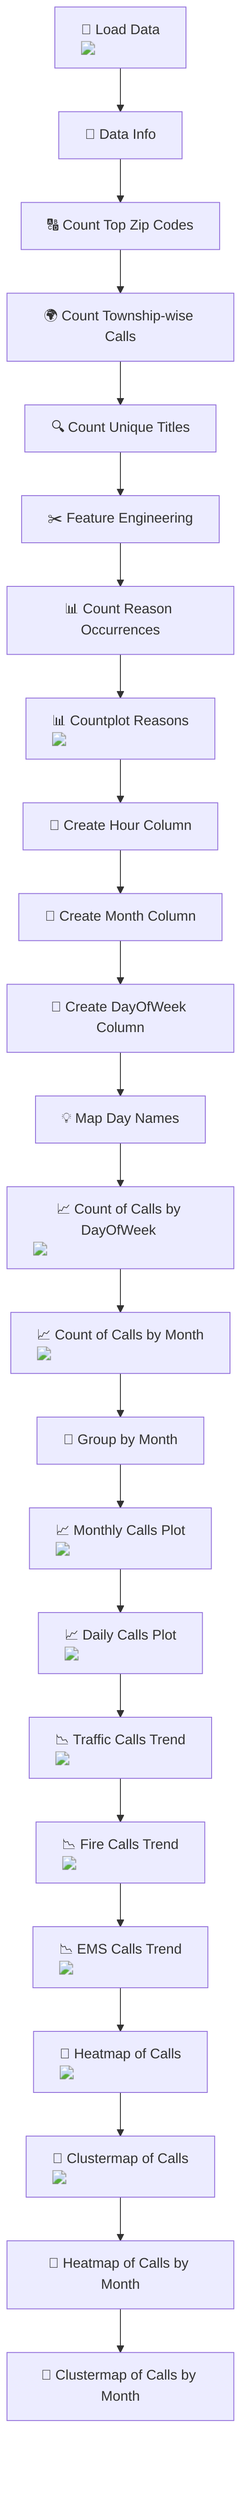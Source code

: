 graph TD;
    A["📂 Load Data <img src='../input/montcoalert/911.csv' /> "] --> B["🧾 Data Info"];
    B --> C["🔠 Count Top Zip Codes"];
    C --> D["🌍 Count Township-wise Calls"];
    D --> E["🔍 Count Unique Titles"];
    E --> F["✂️ Feature Engineering"];
    F --> G["📊 Count Reason Occurrences"];
    G --> H["📊 Countplot Reasons <img src='dummy_plots/countplot_template.svg' /> "];
    H --> I["📅 Create Hour Column"];
    I --> J["📅 Create Month Column"];
    J --> K["📅 Create DayOfWeek Column"];
    K --> L["💡 Map Day Names"];
    L --> M["📈 Count of Calls by DayOfWeek <img src='dummy_plots/countplot_template.svg' />"];
    M --> N["📈 Count of Calls by Month <img src='dummy_plots/countplot_template.svg' />"];
    N --> O["📅 Group by Month"];
    O --> P["📈 Monthly Calls Plot <img src='dummy_plots/lineplot_template.svg' />"];
    P --> Q["📈 Daily Calls Plot <img src='dummy_plots/lineplot_template.svg' />"];
    Q --> R["📉 Traffic Calls Trend <img src='dummy_plots/lineplot_template.svg' />"];
    R --> S["📉 Fire Calls Trend <img src='dummy_plots/lineplot_template.svg' />"];
    S --> T["📉 EMS Calls Trend <img src='dummy_plots/lineplot_template.svg' />"];
    T --> U["🌈 Heatmap of Calls <img src='dummy_plots/heatmap_template.svg' />"];
    U --> V["🌈 Clustermap of Calls <img src='dummy_plots/heatmap_template.svg' />"];
    V --> W["🌈 Heatmap of Calls by Month"];
    W --> X["🌈 Clustermap of Calls by Month"];